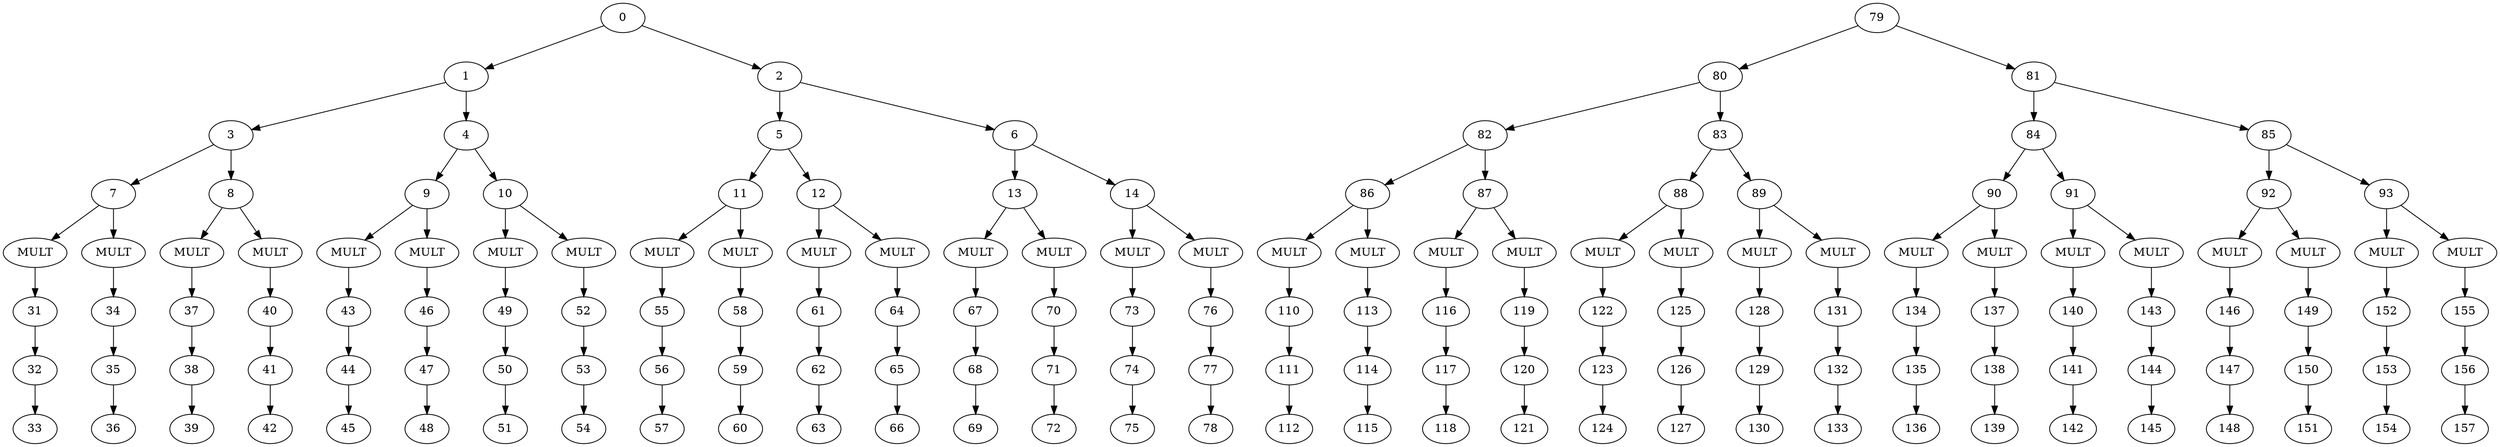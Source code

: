 strict digraph  {
0;
1;
2;
3;
4;
5;
6;
7;
8;
9;
10;
11;
12;
13;
14;
15[label=MULT];
16[label=MULT];
17[label=MULT];
18[label=MULT];
19[label=MULT];
20[label=MULT];
21[label=MULT];
22[label=MULT];
23[label=MULT];
24[label=MULT];
25[label=MULT];
26[label=MULT];
27[label=MULT];
28[label=MULT];
29[label=MULT];
30[label=MULT];
31;
32;
33;
34;
35;
36;
37;
38;
39;
40;
41;
42;
43;
44;
45;
46;
47;
48;
49;
50;
51;
52;
53;
54;
55;
56;
57;
58;
59;
60;
61;
62;
63;
64;
65;
66;
67;
68;
69;
70;
71;
72;
73;
74;
75;
76;
77;
78;
79;
80;
81;
82;
83;
84;
85;
86;
87;
88;
89;
90;
91;
92;
93;
94[label=MULT];
95[label=MULT];
96[label=MULT];
97[label=MULT];
98[label=MULT];
99[label=MULT];
100[label=MULT];
101[label=MULT];
102[label=MULT];
103[label=MULT];
104[label=MULT];
105[label=MULT];
106[label=MULT];
107[label=MULT];
108[label=MULT];
109[label=MULT];
110;
111;
112;
113;
114;
115;
116;
117;
118;
119;
120;
121;
122;
123;
124;
125;
126;
127;
128;
129;
130;
131;
132;
133;
134;
135;
136;
137;
138;
139;
140;
141;
142;
143;
144;
145;
146;
147;
148;
149;
150;
151;
152;
153;
154;
155;
156;
157;
0 -> 1;
0 -> 2;
1 -> 3;
1 -> 4;
2 -> 5;
2 -> 6;
3 -> 7;
3 -> 8;
4 -> 9;
4 -> 10;
5 -> 11;
5 -> 12;
6 -> 13;
6 -> 14;
7 -> 15;
7 -> 16;
8 -> 17;
8 -> 18;
9 -> 19;
9 -> 20;
10 -> 21;
10 -> 22;
11 -> 23;
11 -> 24;
12 -> 25;
12 -> 26;
13 -> 27;
13 -> 28;
14 -> 29;
14 -> 30;
15 -> 31;
16 -> 34;
17 -> 37;
18 -> 40;
19 -> 43;
20 -> 46;
21 -> 49;
22 -> 52;
23 -> 55;
24 -> 58;
25 -> 61;
26 -> 64;
27 -> 67;
28 -> 70;
29 -> 73;
30 -> 76;
31 -> 32;
32 -> 33;
34 -> 35;
35 -> 36;
37 -> 38;
38 -> 39;
40 -> 41;
41 -> 42;
43 -> 44;
44 -> 45;
46 -> 47;
47 -> 48;
49 -> 50;
50 -> 51;
52 -> 53;
53 -> 54;
55 -> 56;
56 -> 57;
58 -> 59;
59 -> 60;
61 -> 62;
62 -> 63;
64 -> 65;
65 -> 66;
67 -> 68;
68 -> 69;
70 -> 71;
71 -> 72;
73 -> 74;
74 -> 75;
76 -> 77;
77 -> 78;
79 -> 80;
79 -> 81;
80 -> 82;
80 -> 83;
81 -> 84;
81 -> 85;
82 -> 86;
82 -> 87;
83 -> 88;
83 -> 89;
84 -> 90;
84 -> 91;
85 -> 92;
85 -> 93;
86 -> 94;
86 -> 95;
87 -> 96;
87 -> 97;
88 -> 98;
88 -> 99;
89 -> 100;
89 -> 101;
90 -> 102;
90 -> 103;
91 -> 104;
91 -> 105;
92 -> 106;
92 -> 107;
93 -> 108;
93 -> 109;
94 -> 110;
95 -> 113;
96 -> 116;
97 -> 119;
98 -> 122;
99 -> 125;
100 -> 128;
101 -> 131;
102 -> 134;
103 -> 137;
104 -> 140;
105 -> 143;
106 -> 146;
107 -> 149;
108 -> 152;
109 -> 155;
110 -> 111;
111 -> 112;
113 -> 114;
114 -> 115;
116 -> 117;
117 -> 118;
119 -> 120;
120 -> 121;
122 -> 123;
123 -> 124;
125 -> 126;
126 -> 127;
128 -> 129;
129 -> 130;
131 -> 132;
132 -> 133;
134 -> 135;
135 -> 136;
137 -> 138;
138 -> 139;
140 -> 141;
141 -> 142;
143 -> 144;
144 -> 145;
146 -> 147;
147 -> 148;
149 -> 150;
150 -> 151;
152 -> 153;
153 -> 154;
155 -> 156;
156 -> 157;
}
